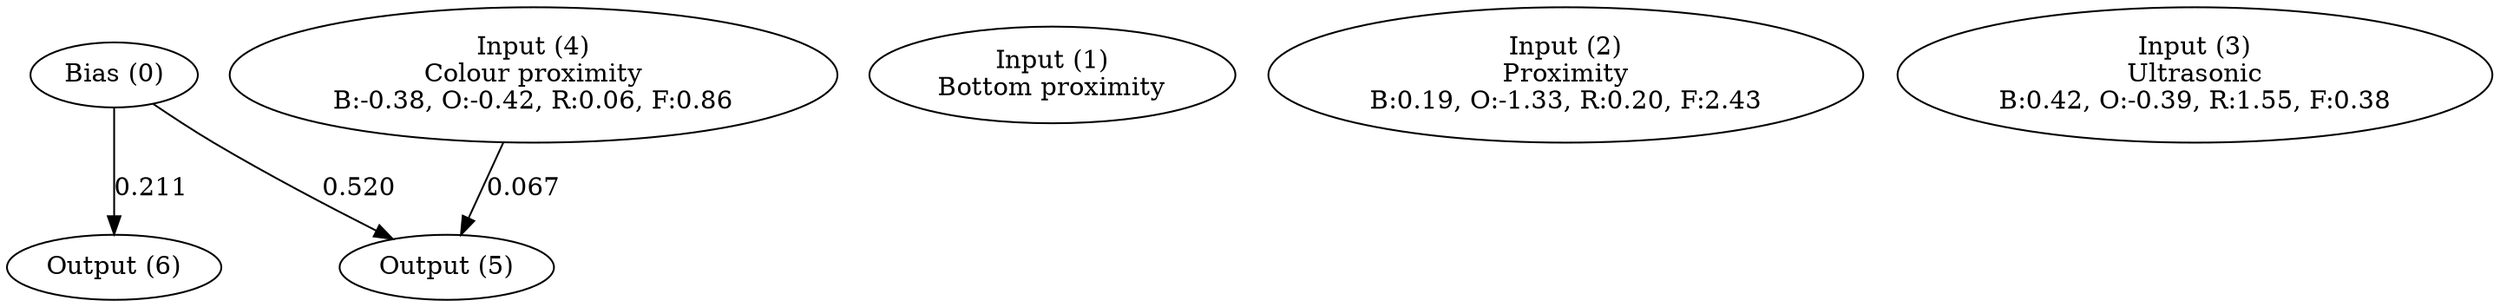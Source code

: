 digraph G {
  0 [ label="Bias (0)" ];
  1 [ label="Input (1)\nBottom proximity" ];
  2 [ label="Input (2)\nProximity\nB:0.19, O:-1.33, R:0.20, F:2.43" ];
  3 [ label="Input (3)\nUltrasonic\nB:0.42, O:-0.39, R:1.55, F:0.38" ];
  4 [ label="Input (4)\nColour proximity\nB:-0.38, O:-0.42, R:0.06, F:0.86" ];
  5 [ label="Output (5)" ];
  6 [ label="Output (6)" ];
  { rank=same 0 1 2 3 4 }
  { rank=same 5 6 }
  0 -> 5 [ label="0.520" ];
  0 -> 6 [ label="0.211" ];
  4 -> 5 [ label="0.067" ];
}
